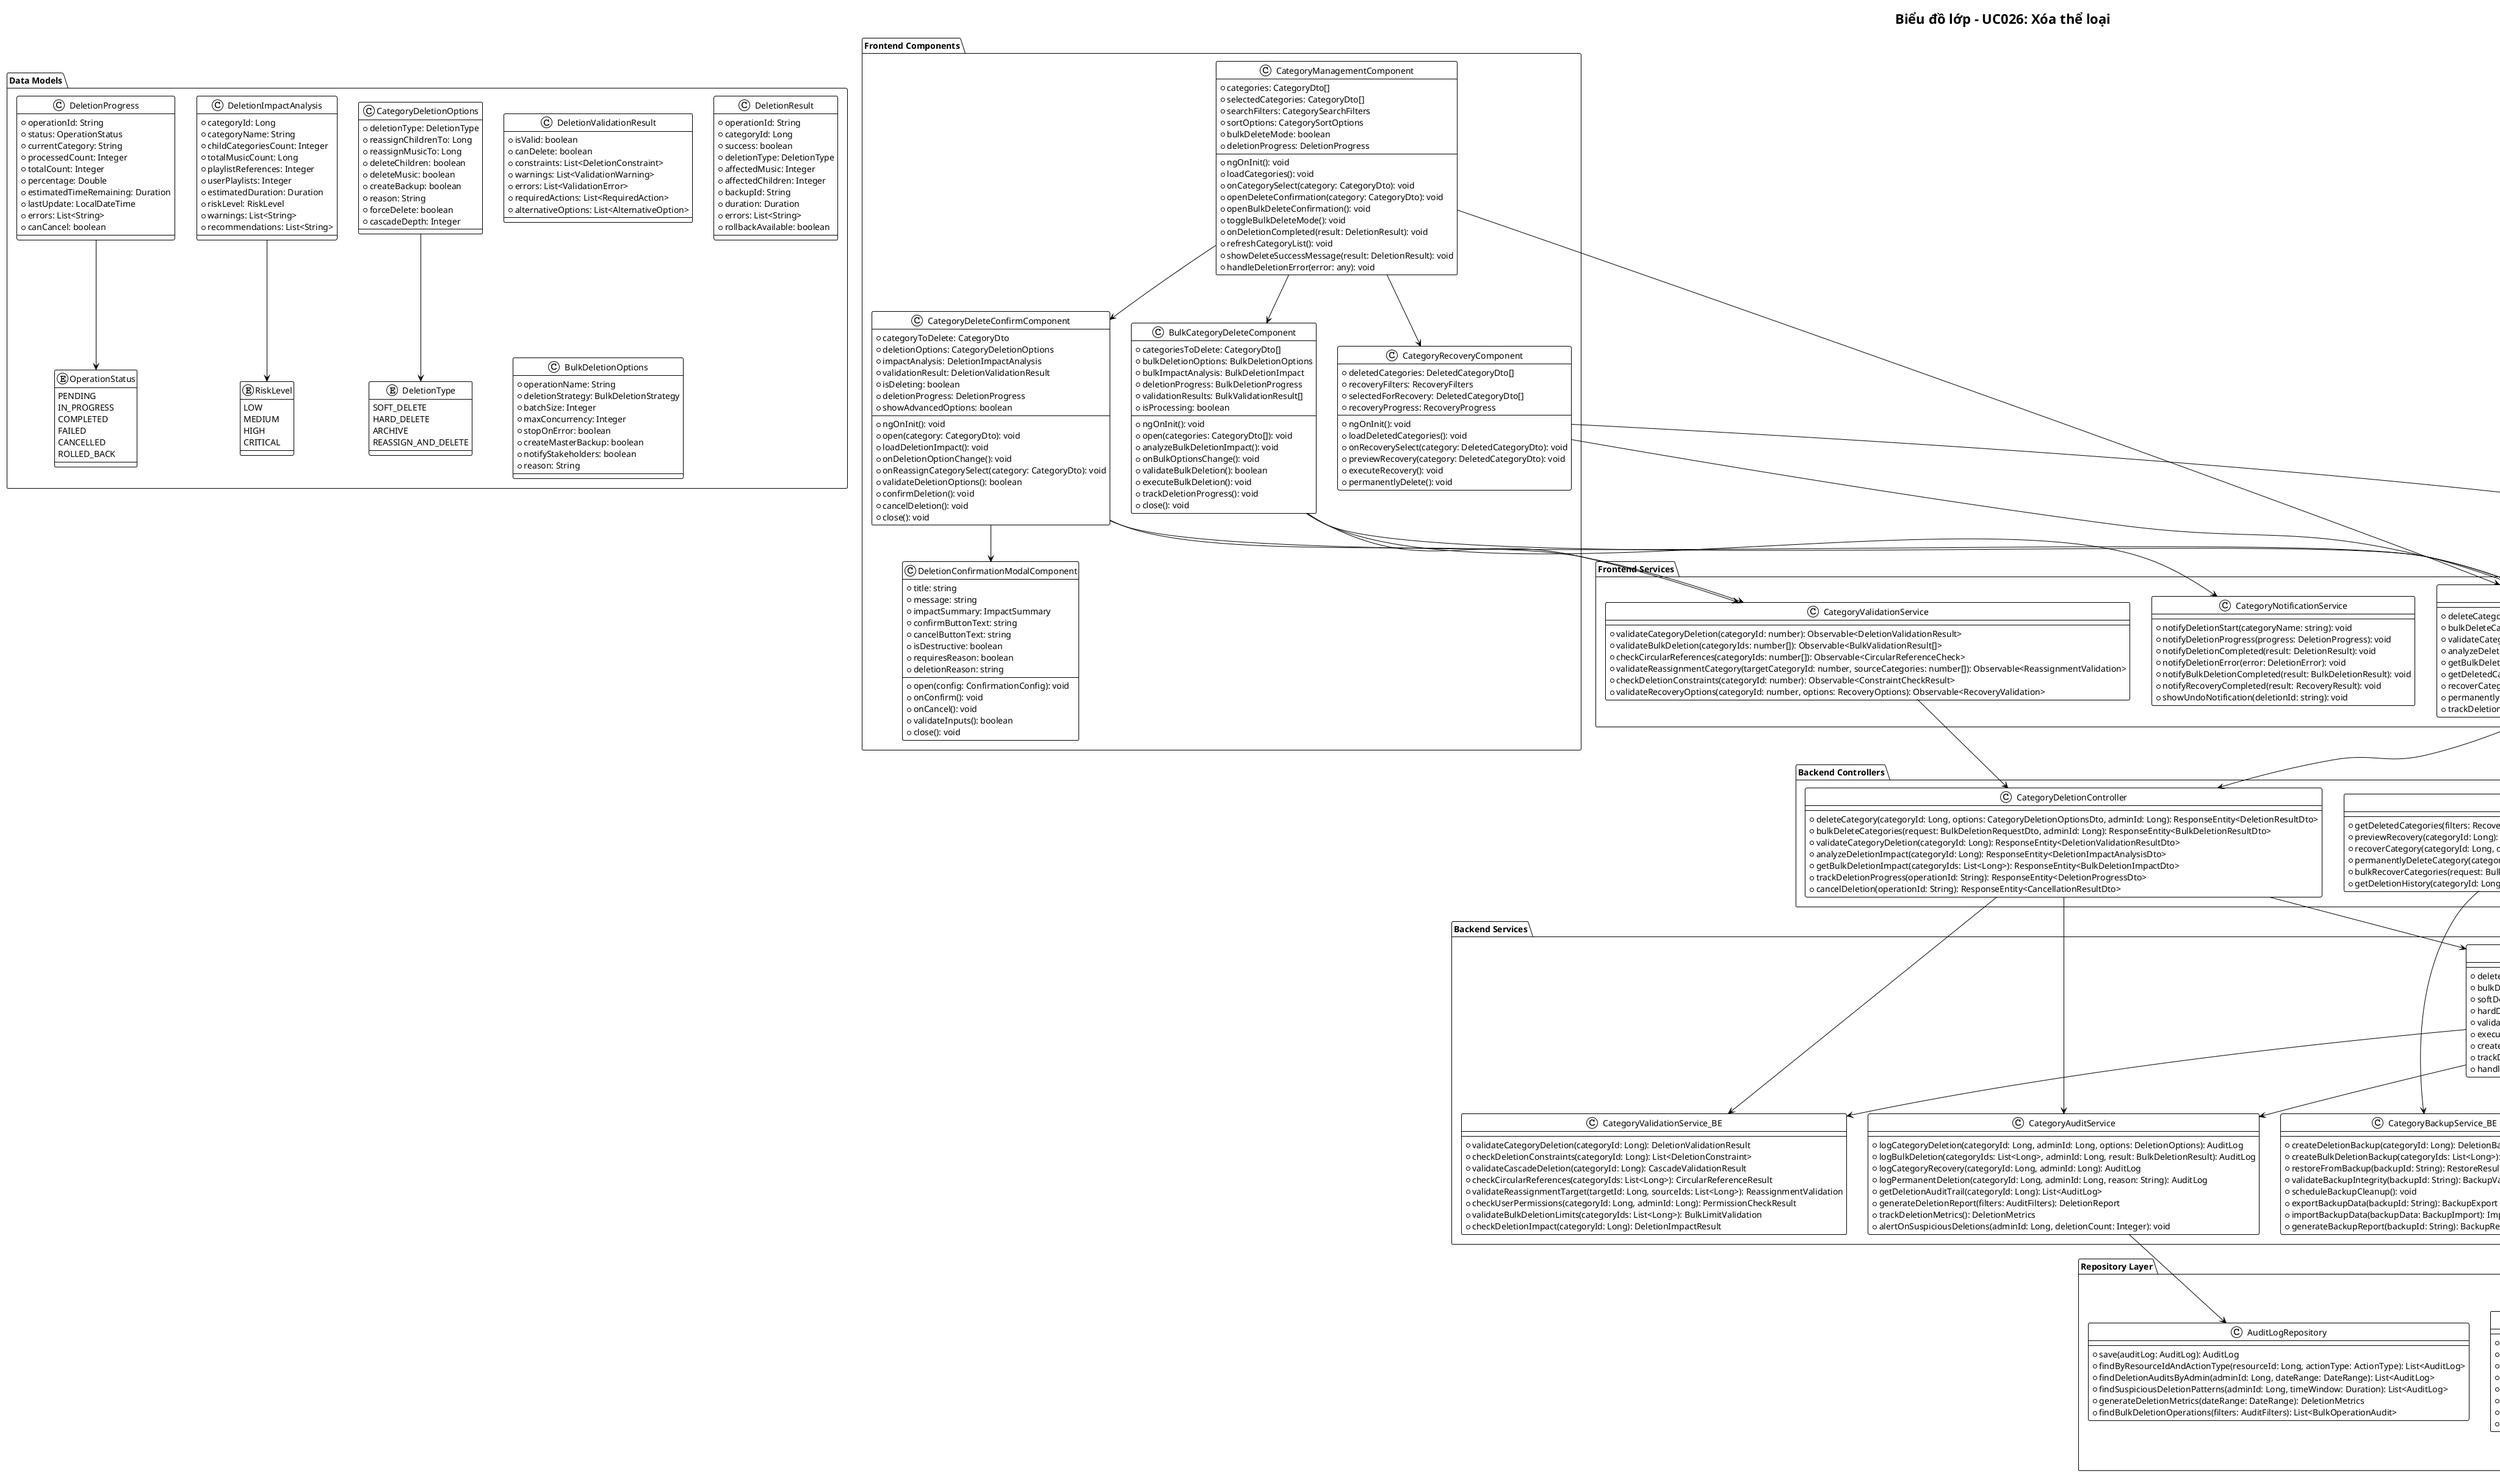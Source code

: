 @startuml UC026-Class-Diagram-Xoa-The-Loai
!theme plain

title Biểu đồ lớp - UC026: Xóa thể loại

package "Frontend Components" {
    class CategoryManagementComponent {
        +categories: CategoryDto[]
        +selectedCategories: CategoryDto[]
        +searchFilters: CategorySearchFilters
        +sortOptions: CategorySortOptions
        +bulkDeleteMode: boolean
        +deletionProgress: DeletionProgress

        +ngOnInit(): void
        +loadCategories(): void
        +onCategorySelect(category: CategoryDto): void
        +openDeleteConfirmation(category: CategoryDto): void
        +openBulkDeleteConfirmation(): void
        +toggleBulkDeleteMode(): void
        +onDeletionCompleted(result: DeletionResult): void
        +refreshCategoryList(): void
        +showDeleteSuccessMessage(result: DeletionResult): void
        +handleDeletionError(error: any): void
    }

    class CategoryDeleteConfirmComponent {
        +categoryToDelete: CategoryDto
        +deletionOptions: CategoryDeletionOptions
        +impactAnalysis: DeletionImpactAnalysis
        +validationResult: DeletionValidationResult
        +isDeleting: boolean
        +deletionProgress: DeletionProgress
        +showAdvancedOptions: boolean

        +ngOnInit(): void
        +open(category: CategoryDto): void
        +loadDeletionImpact(): void
        +onDeletionOptionChange(): void
        +onReassignCategorySelect(category: CategoryDto): void
        +validateDeletionOptions(): boolean
        +confirmDeletion(): void
        +cancelDeletion(): void
        +close(): void
    }

    class BulkCategoryDeleteComponent {
        +categoriesToDelete: CategoryDto[]
        +bulkDeletionOptions: BulkDeletionOptions
        +bulkImpactAnalysis: BulkDeletionImpact
        +deletionProgress: BulkDeletionProgress
        +validationResults: BulkValidationResult[]
        +isProcessing: boolean

        +ngOnInit(): void
        +open(categories: CategoryDto[]): void
        +analyzeBulkDeletionImpact(): void
        +onBulkOptionsChange(): void
        +validateBulkDeletion(): boolean
        +executeBulkDeletion(): void
        +trackDeletionProgress(): void
        +close(): void
    }

    class CategoryRecoveryComponent {
        +deletedCategories: DeletedCategoryDto[]
        +recoveryFilters: RecoveryFilters
        +selectedForRecovery: DeletedCategoryDto[]
        +recoveryProgress: RecoveryProgress

        +ngOnInit(): void
        +loadDeletedCategories(): void
        +onRecoverySelect(category: DeletedCategoryDto): void
        +previewRecovery(category: DeletedCategoryDto): void
        +executeRecovery(): void
        +permanentlyDelete(): void
    }

    class DeletionConfirmationModalComponent {
        +title: string
        +message: string
        +impactSummary: ImpactSummary
        +confirmButtonText: string
        +cancelButtonText: string
        +isDestructive: boolean
        +requiresReason: boolean
        +deletionReason: string

        +open(config: ConfirmationConfig): void
        +onConfirm(): void
        +onCancel(): void
        +validateInputs(): boolean
        +close(): void
    }
}

package "Frontend Services" {
    class CategoryDeletionService {
        +deleteCategory(categoryId: number, options: CategoryDeletionOptions): Observable<DeletionResult>
        +bulkDeleteCategories(categoryIds: number[], options: BulkDeletionOptions): Observable<BulkDeletionResult>
        +validateCategoryDeletion(categoryId: number): Observable<DeletionValidationResult>
        +analyzeDeletionImpact(categoryId: number): Observable<DeletionImpactAnalysis>
        +getBulkDeletionImpact(categoryIds: number[]): Observable<BulkDeletionImpact>
        +getDeletedCategories(filters: RecoveryFilters): Observable<DeletedCategoryDto[]>
        +recoverCategory(categoryId: number, options: RecoveryOptions): Observable<RecoveryResult>
        +permanentlyDeleteCategory(categoryId: number): Observable<void>
        +trackDeletionProgress(operationId: string): Observable<DeletionProgress>
    }

    class CategoryValidationService {
        +validateCategoryDeletion(categoryId: number): Observable<DeletionValidationResult>
        +validateBulkDeletion(categoryIds: number[]): Observable<BulkValidationResult[]>
        +checkCircularReferences(categoryIds: number[]): Observable<CircularReferenceCheck>
        +validateReassignmentCategory(targetCategoryId: number, sourceCategories: number[]): Observable<ReassignmentValidation>
        +checkDeletionConstraints(categoryId: number): Observable<ConstraintCheckResult>
        +validateRecoveryOptions(categoryId: number, options: RecoveryOptions): Observable<RecoveryValidation>
    }

    class CategoryBackupService {
        +createDeletionBackup(categoryId: number): Observable<BackupResult>
        +createBulkDeletionBackup(categoryIds: number[]): Observable<BulkBackupResult>
        +restoreFromBackup(backupId: string): Observable<RestoreResult>
        +listDeletionBackups(filters: BackupFilters): Observable<DeletionBackup[]>
        +validateBackupIntegrity(backupId: string): Observable<BackupValidation>
        +cleanupExpiredBackups(): Observable<CleanupResult>
    }

    class CategoryNotificationService {
        +notifyDeletionStart(categoryName: string): void
        +notifyDeletionProgress(progress: DeletionProgress): void
        +notifyDeletionCompleted(result: DeletionResult): void
        +notifyDeletionError(error: DeletionError): void
        +notifyBulkDeletionCompleted(result: BulkDeletionResult): void
        +notifyRecoveryCompleted(result: RecoveryResult): void
        +showUndoNotification(deletionId: string): void
    }
}

package "Backend Controllers" {
    class CategoryDeletionController {
        +deleteCategory(categoryId: Long, options: CategoryDeletionOptionsDto, adminId: Long): ResponseEntity<DeletionResultDto>
        +bulkDeleteCategories(request: BulkDeletionRequestDto, adminId: Long): ResponseEntity<BulkDeletionResultDto>
        +validateCategoryDeletion(categoryId: Long): ResponseEntity<DeletionValidationResultDto>
        +analyzeDeletionImpact(categoryId: Long): ResponseEntity<DeletionImpactAnalysisDto>
        +getBulkDeletionImpact(categoryIds: List<Long>): ResponseEntity<BulkDeletionImpactDto>
        +trackDeletionProgress(operationId: String): ResponseEntity<DeletionProgressDto>
        +cancelDeletion(operationId: String): ResponseEntity<CancellationResultDto>
    }

    class CategoryRecoveryController {
        +getDeletedCategories(filters: RecoveryFiltersDto, pageable: Pageable): ResponseEntity<Page<DeletedCategoryDto>>
        +previewRecovery(categoryId: Long): ResponseEntity<RecoveryPreviewDto>
        +recoverCategory(categoryId: Long, options: RecoveryOptionsDto, adminId: Long): ResponseEntity<RecoveryResultDto>
        +permanentlyDeleteCategory(categoryId: Long, adminId: Long): ResponseEntity<Void>
        +bulkRecoverCategories(request: BulkRecoveryRequestDto, adminId: Long): ResponseEntity<BulkRecoveryResultDto>
        +getDeletionHistory(categoryId: Long): ResponseEntity<List<DeletionHistoryDto>>
    }

    class CategoryBackupController {
        +createDeletionBackup(categoryId: Long, adminId: Long): ResponseEntity<BackupResultDto>
        +listDeletionBackups(filters: BackupFiltersDto, pageable: Pageable): ResponseEntity<Page<DeletionBackupDto>>
        +restoreFromBackup(backupId: String, adminId: Long): ResponseEntity<RestoreResultDto>
        +downloadBackup(backupId: String): ResponseEntity<Resource>
        +validateBackupIntegrity(backupId: String): ResponseEntity<BackupValidationDto>
    }
}

package "Backend Services" {
    class CategoryDeletionService_BE {
        +deleteCategory(categoryId: Long, options: CategoryDeletionOptions, adminId: Long): DeletionResult
        +bulkDeleteCategories(categoryIds: List<Long>, options: BulkDeletionOptions, adminId: Long): BulkDeletionResult
        +softDeleteCategory(categoryId: Long, adminId: Long): Category
        +hardDeleteCategory(categoryId: Long, adminId: Long): void
        +validateDeletionPermissions(categoryId: Long, adminId: Long): void
        +executeDeletionPlan(deletionPlan: DeletionPlan): DeletionResult
        +createDeletionOperation(options: DeletionOptions): DeletionOperation
        +trackDeletionProgress(operationId: String): DeletionProgress
        +handleDeletionRollback(operationId: String): RollbackResult
    }

    class CategoryValidationService_BE {
        +validateCategoryDeletion(categoryId: Long): DeletionValidationResult
        +checkDeletionConstraints(categoryId: Long): List<DeletionConstraint>
        +validateCascadeDeletion(categoryId: Long): CascadeValidationResult
        +checkCircularReferences(categoryIds: List<Long>): CircularReferenceResult
        +validateReassignmentTarget(targetId: Long, sourceIds: List<Long>): ReassignmentValidation
        +checkUserPermissions(categoryId: Long, adminId: Long): PermissionCheckResult
        +validateBulkDeletionLimits(categoryIds: List<Long>): BulkLimitValidation
        +checkDeletionImpact(categoryId: Long): DeletionImpactResult
    }

    class CategoryHierarchyService {
        +getChildCategories(parentId: Long): List<Category>
        +getAllDescendants(categoryId: Long): List<Category>
        +reorganizeHierarchyAfterDeletion(deletedCategoryId: Long, newParentId: Long): void
        +validateHierarchyIntegrity(): HierarchyValidationResult
        +buildDeletionHierarchy(categoryId: Long): CategoryHierarchy
        +moveChildrenToParent(deletedCategoryId: Long, newParentId: Long): HierarchyMoveResult
        +updateHierarchyLevels(affectedCategories: List<Category>): void
        +repairHierarchyInconsistencies(): RepairResult
    }

    class CategoryContentService {
        +getMusicCountByCategory(categoryId: Long): Long
        +reassignMusicToCategory(fromCategoryId: Long, toCategoryId: Long): MusicReassignmentResult
        +deleteOrphanedMusic(categoryId: Long): List<Music>
        +backupCategoryContent(categoryId: Long): ContentBackup
        +validateContentReassignment(fromId: Long, toId: Long): ContentValidationResult
        +archiveCategoryContent(categoryId: Long): ArchivalResult
        +restoreCategoryContent(categoryId: Long, backup: ContentBackup): RestoreResult
    }

    class CategoryBackupService_BE {
        +createDeletionBackup(categoryId: Long): DeletionBackup
        +createBulkDeletionBackup(categoryIds: List<Long>): BulkDeletionBackup
        +restoreFromBackup(backupId: String): RestoreResult
        +validateBackupIntegrity(backupId: String): BackupValidation
        +scheduleBackupCleanup(): void
        +exportBackupData(backupId: String): BackupExport
        +importBackupData(backupData: BackupImport): ImportResult
        +generateBackupReport(backupId: String): BackupReport
    }

    class CategoryAuditService {
        +logCategoryDeletion(categoryId: Long, adminId: Long, options: DeletionOptions): AuditLog
        +logBulkDeletion(categoryIds: List<Long>, adminId: Long, result: BulkDeletionResult): AuditLog
        +logCategoryRecovery(categoryId: Long, adminId: Long): AuditLog
        +logPermanentDeletion(categoryId: Long, adminId: Long, reason: String): AuditLog
        +getDeletionAuditTrail(categoryId: Long): List<AuditLog>
        +generateDeletionReport(filters: AuditFilters): DeletionReport
        +trackDeletionMetrics(): DeletionMetrics
        +alertOnSuspiciousDeletions(adminId: Long, deletionCount: Integer): void
    }

    class CategoryNotificationService_BE {
        +notifyStakeholders(categoryId: Long, deletionType: DeletionType): void
        +sendDeletionConfirmation(adminId: Long, deletionResult: DeletionResult): void
        +alertOnDeletionFailure(categoryId: Long, error: DeletionError): void
        +notifyContentCreators(categoryId: Long, affectedContent: List<Content>): void
        +sendBulkDeletionSummary(adminId: Long, result: BulkDeletionResult): void
        +scheduleUndoNotification(deletionId: String, timeWindow: Duration): void
    }
}

package "Repository Layer" {
    class CategoryRepository {
        +findById(id: Long): Optional<Category>
        +findAllByDeletedFalse(): List<Category>
        +findAllByDeletedTrue(): List<Category>
        +findByParentId(parentId: Long): List<Category>
        +findAllDescendants(categoryId: Long): List<Category>
        +findCategoriesWithMusicCount(): List<CategoryWithCount>
        +softDeleteById(id: Long, deletedBy: Long): void
        +hardDeleteById(id: Long): void
        +updateParentIdForChildren(oldParentId: Long, newParentId: Long): void
        +countByParentId(parentId: Long): Long
        +findOrphanedCategories(): List<Category>
        +bulkSoftDelete(ids: List<Long>, deletedBy: Long): void
        +findDeletedCategoriesWithRecoveryInfo(filters: RecoveryFilters): Page<DeletedCategoryInfo>
    }

    class MusicRepository {
        +countByCategoryId(categoryId: Long): Long
        +findByCategoryId(categoryId: Long): List<Music>
        +updateCategoryId(oldCategoryId: Long, newCategoryId: Long): void
        +softDeleteByCategoryId(categoryId: Long, deletedBy: Long): void
        +findOrphanedMusic(): List<Music>
        +findMusicRequiringReassignment(categoryId: Long): List<Music>
        +bulkUpdateCategory(musicIds: List<Long>, newCategoryId: Long): void
        +archiveMusicByCategory(categoryId: Long): List<ArchivedMusic>
    }

    class PlaylistRepository {
        +findPlaylistsUsingCategory(categoryId: Long): List<Playlist>
        +updateCategoryReferencesInPlaylists(oldCategoryId: Long, newCategoryId: Long): void
        +removeDeletedCategoryFromPlaylists(categoryId: Long): void
        +findPlaylistsAffectedByDeletion(categoryIds: List<Long>): List<PlaylistImpact>
    }

    class DeletionBackupRepository {
        +save(backup: DeletionBackup): DeletionBackup
        +findById(backupId: String): Optional<DeletionBackup>
        +findByAdminIdAndCreatedAtAfter(adminId: Long, date: LocalDateTime): List<DeletionBackup>
        +findExpiredBackups(expiredBefore: LocalDateTime): List<DeletionBackup>
        +deleteExpiredBackups(expiredBefore: LocalDateTime): void
        +findBackupsForCategory(categoryId: Long): List<DeletionBackup>
        +countBackupsByAdmin(adminId: Long): Long
        +findLargestBackups(limit: Integer): List<DeletionBackup>
    }

    class AuditLogRepository {
        +save(auditLog: AuditLog): AuditLog
        +findByResourceIdAndActionType(resourceId: Long, actionType: ActionType): List<AuditLog>
        +findDeletionAuditsByAdmin(adminId: Long, dateRange: DateRange): List<AuditLog>
        +findSuspiciousDeletionPatterns(adminId: Long, timeWindow: Duration): List<AuditLog>
        +generateDeletionMetrics(dateRange: DateRange): DeletionMetrics
        +findBulkDeletionOperations(filters: AuditFilters): List<BulkOperationAudit>
    }
}

package "Data Models" {
    class CategoryDeletionOptions {
        +deletionType: DeletionType
        +reassignChildrenTo: Long
        +reassignMusicTo: Long
        +deleteChildren: boolean
        +deleteMusic: boolean
        +createBackup: boolean
        +reason: String
        +forceDelete: boolean
        +cascadeDepth: Integer
    }

    class DeletionImpactAnalysis {
        +categoryId: Long
        +categoryName: String
        +childCategoriesCount: Integer
        +totalMusicCount: Long
        +playlistReferences: Integer
        +userPlaylists: Integer
        +estimatedDuration: Duration
        +riskLevel: RiskLevel
        +warnings: List<String>
        +recommendations: List<String>
    }

    class DeletionValidationResult {
        +isValid: boolean
        +canDelete: boolean
        +constraints: List<DeletionConstraint>
        +warnings: List<ValidationWarning>
        +errors: List<ValidationError>
        +requiredActions: List<RequiredAction>
        +alternativeOptions: List<AlternativeOption>
    }

    class DeletionResult {
        +operationId: String
        +categoryId: Long
        +success: boolean
        +deletionType: DeletionType
        +affectedMusic: Integer
        +affectedChildren: Integer
        +backupId: String
        +duration: Duration
        +errors: List<String>
        +rollbackAvailable: boolean
    }

    class BulkDeletionOptions {
        +operationName: String
        +deletionStrategy: BulkDeletionStrategy
        +batchSize: Integer
        +maxConcurrency: Integer
        +stopOnError: boolean
        +createMasterBackup: boolean
        +notifyStakeholders: boolean
        +reason: String
    }

    class DeletionProgress {
        +operationId: String
        +status: OperationStatus
        +currentCategory: String
        +processedCount: Integer
        +totalCount: Integer
        +percentage: Double
        +estimatedTimeRemaining: Duration
        +lastUpdate: LocalDateTime
        +errors: List<String>
        +canCancel: boolean
    }

    enum DeletionType {
        SOFT_DELETE
        HARD_DELETE
        ARCHIVE
        REASSIGN_AND_DELETE
    }

    enum RiskLevel {
        LOW
        MEDIUM
        HIGH
        CRITICAL
    }

    enum OperationStatus {
        PENDING
        IN_PROGRESS
        COMPLETED
        FAILED
        CANCELLED
        ROLLED_BACK
    }
}

' Relationships
CategoryManagementComponent --> CategoryDeletionService
CategoryManagementComponent --> CategoryDeleteConfirmComponent
CategoryManagementComponent --> BulkCategoryDeleteComponent
CategoryManagementComponent --> CategoryRecoveryComponent

CategoryDeleteConfirmComponent --> CategoryDeletionService
CategoryDeleteConfirmComponent --> CategoryValidationService
CategoryDeleteConfirmComponent --> DeletionConfirmationModalComponent

BulkCategoryDeleteComponent --> CategoryDeletionService
BulkCategoryDeleteComponent --> CategoryValidationService
BulkCategoryDeleteComponent --> CategoryNotificationService

CategoryRecoveryComponent --> CategoryDeletionService
CategoryRecoveryComponent --> CategoryBackupService

CategoryDeletionService --> CategoryDeletionController
CategoryValidationService --> CategoryDeletionController
CategoryBackupService --> CategoryBackupController

CategoryDeletionController --> CategoryDeletionService_BE
CategoryDeletionController --> CategoryValidationService_BE
CategoryDeletionController --> CategoryAuditService

CategoryRecoveryController --> CategoryDeletionService_BE
CategoryRecoveryController --> CategoryBackupService_BE

CategoryDeletionService_BE --> CategoryValidationService_BE
CategoryDeletionService_BE --> CategoryHierarchyService
CategoryDeletionService_BE --> CategoryContentService
CategoryDeletionService_BE --> CategoryBackupService_BE
CategoryDeletionService_BE --> CategoryAuditService
CategoryDeletionService_BE --> CategoryNotificationService_BE

CategoryDeletionService_BE --> CategoryRepository
CategoryContentService --> MusicRepository
CategoryContentService --> PlaylistRepository
CategoryBackupService_BE --> DeletionBackupRepository
CategoryAuditService --> AuditLogRepository

CategoryDeletionOptions --> DeletionType
DeletionImpactAnalysis --> RiskLevel
DeletionProgress --> OperationStatus

@enduml
